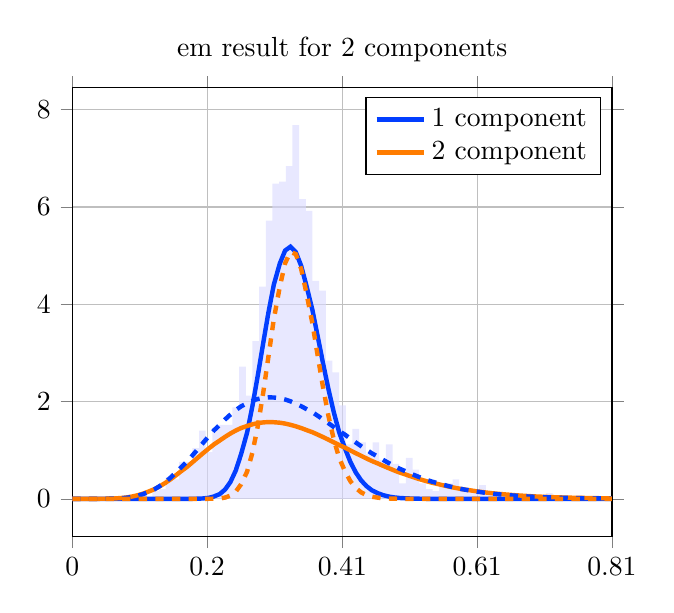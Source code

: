 \begin{tikzpicture}
\begin{axis}[title={em result for 2 components}, yticklabel style={/pgf/number format/fixed,
            /pgf/number format/precision=3}, grid={major}, yminorgrids={true}, tick align={outside}, xtick={0.0,0.202,0.405,0.607,0.809}, xmin={0.0}, xmax={0.809}, scaled y ticks={false}]
    \addplot[ybar interval, fill={blue!15}, forget plot, opacity={0.6}, draw={none}, bar width={5.0e-6}]
        table[row sep={\\}]
        {
            \\
            0.04  0.04  \\
            0.05  0.0  \\
            0.06  0.0  \\
            0.07  0.04  \\
            0.08  0.0  \\
            0.09  0.04  \\
            0.1  0.04  \\
            0.11  0.04  \\
            0.12  0.16  \\
            0.13  0.2  \\
            0.14  0.44  \\
            0.15  0.4  \\
            0.16  0.76  \\
            0.17  0.76  \\
            0.18  1.04  \\
            0.19  1.4  \\
            0.2  0.96  \\
            0.21  1.44  \\
            0.22  1.52  \\
            0.23  1.52  \\
            0.24  1.88  \\
            0.25  2.72  \\
            0.26  2.12  \\
            0.27  3.24  \\
            0.28  4.36  \\
            0.29  5.72  \\
            0.3  6.48  \\
            0.31  6.52  \\
            0.32  6.84  \\
            0.33  7.68  \\
            0.34  6.16  \\
            0.35  5.92  \\
            0.36  4.48  \\
            0.37  4.28  \\
            0.38  2.84  \\
            0.39  2.6  \\
            0.4  1.92  \\
            0.41  1.12  \\
            0.42  1.44  \\
            0.43  1.16  \\
            0.44  0.92  \\
            0.45  1.16  \\
            0.46  0.8  \\
            0.47  1.12  \\
            0.48  0.72  \\
            0.49  0.32  \\
            0.5  0.84  \\
            0.51  0.6  \\
            0.52  0.32  \\
            0.53  0.2  \\
            0.54  0.16  \\
            0.55  0.24  \\
            0.56  0.32  \\
            0.57  0.4  \\
            0.58  0.2  \\
            0.59  0.16  \\
            0.6  0.2  \\
            0.61  0.28  \\
            0.62  0.12  \\
            0.63  0.04  \\
            0.64  0.08  \\
            0.65  0.12  \\
            0.66  0.04  \\
            0.67  0.08  \\
            0.68  0.0  \\
            0.69  0.08  \\
            0.7  0.0  \\
            0.71  0.12  \\
            0.72  0.0  \\
            0.73  0.04  \\
            0.74  0.0  \\
            0.75  0.0  \\
            0.76  0.0  \\
            0.77  0.0  \\
            0.78  0.0  \\
            0.79  0.0  \\
            0.8  0.04  \\
            0.81  0.0  \\
        }
        ;
    \addplot[style={{ultra thick}}, color={rgb,1:red,0.008;green,0.243;blue,1.0}]
        table[row sep={\\}]
        {
            \\
            0.0  0.0  \\
            0.008  2.039e-69  \\
            0.016  2.569e-52  \\
            0.025  1.402e-42  \\
            0.033  7.391e-36  \\
            0.041  8.687e-31  \\
            0.049  9.207e-27  \\
            0.057  1.855e-23  \\
            0.065  1.109e-20  \\
            0.074  2.619e-18  \\
            0.082  2.975e-16  \\
            0.09  1.869e-14  \\
            0.098  7.201e-13  \\
            0.106  1.84e-11  \\
            0.114  3.313e-10  \\
            0.123  4.413e-9  \\
            0.131  4.521e-8  \\
            0.139  3.678e-7  \\
            0.147  2.439e-6  \\
            0.155  1.348e-5  \\
            0.163  6.326e-5  \\
            0.172  0.0  \\
            0.18  0.001  \\
            0.188  0.003  \\
            0.196  0.008  \\
            0.204  0.02  \\
            0.212  0.047  \\
            0.221  0.098  \\
            0.229  0.191  \\
            0.237  0.346  \\
            0.245  0.582  \\
            0.253  0.919  \\
            0.262  1.362  \\
            0.27  1.908  \\
            0.278  2.531  \\
            0.286  3.19  \\
            0.294  3.832  \\
            0.302  4.399  \\
            0.311  4.836  \\
            0.319  5.104  \\
            0.327  5.183  \\
            0.335  5.072  \\
            0.343  4.793  \\
            0.351  4.38  \\
            0.36  3.877  \\
            0.368  3.329  \\
            0.376  2.776  \\
            0.384  2.251  \\
            0.392  1.778  \\
            0.4  1.369  \\
            0.409  1.028  \\
            0.417  0.754  \\
            0.425  0.541  \\
            0.433  0.379  \\
            0.441  0.261  \\
            0.449  0.176  \\
            0.458  0.116  \\
            0.466  0.075  \\
            0.474  0.048  \\
            0.482  0.03  \\
            0.49  0.018  \\
            0.499  0.011  \\
            0.507  0.007  \\
            0.515  0.004  \\
            0.523  0.002  \\
            0.531  0.001  \\
            0.539  0.001  \\
            0.548  0.0  \\
            0.556  0.0  \\
            0.564  0.0  \\
            0.572  6.251e-5  \\
            0.58  3.293e-5  \\
            0.588  1.715e-5  \\
            0.597  8.827e-6  \\
            0.605  4.494e-6  \\
            0.613  2.264e-6  \\
            0.621  1.128e-6  \\
            0.629  5.567e-7  \\
            0.637  2.719e-7  \\
            0.646  1.316e-7  \\
            0.654  6.305e-8  \\
            0.662  2.994e-8  \\
            0.67  1.409e-8  \\
            0.678  6.572e-9  \\
            0.686  3.04e-9  \\
            0.695  1.394e-9  \\
            0.703  6.343e-10  \\
            0.711  2.863e-10  \\
            0.719  1.282e-10  \\
            0.727  5.697e-11  \\
            0.735  2.513e-11  \\
            0.744  1.101e-11  \\
            0.752  4.786e-12  \\
            0.76  2.067e-12  \\
            0.768  8.864e-13  \\
            0.776  3.776e-13  \\
            0.785  1.598e-13  \\
            0.793  6.722e-14  \\
            0.801  2.809e-14  \\
            0.809  1.167e-14  \\
        }
        ;
    \addlegendentry {1 component}
    \addplot[style={{ultra thick}}, color={rgb,1:red,1.0;green,0.486;blue,0.0}]
        table[row sep={\\}]
        {
            \\
            0.0  0.0  \\
            0.008  1.684e-8  \\
            0.016  1.793e-6  \\
            0.025  2.538e-5  \\
            0.033  0.0  \\
            0.041  0.001  \\
            0.049  0.002  \\
            0.057  0.004  \\
            0.065  0.009  \\
            0.074  0.018  \\
            0.082  0.03  \\
            0.09  0.049  \\
            0.098  0.074  \\
            0.106  0.107  \\
            0.114  0.148  \\
            0.123  0.198  \\
            0.131  0.257  \\
            0.139  0.324  \\
            0.147  0.399  \\
            0.155  0.48  \\
            0.163  0.567  \\
            0.172  0.657  \\
            0.18  0.751  \\
            0.188  0.845  \\
            0.196  0.938  \\
            0.204  1.029  \\
            0.212  1.116  \\
            0.221  1.199  \\
            0.229  1.274  \\
            0.237  1.343  \\
            0.245  1.404  \\
            0.253  1.456  \\
            0.262  1.498  \\
            0.27  1.532  \\
            0.278  1.556  \\
            0.286  1.571  \\
            0.294  1.578  \\
            0.302  1.575  \\
            0.311  1.565  \\
            0.319  1.547  \\
            0.327  1.522  \\
            0.335  1.491  \\
            0.343  1.455  \\
            0.351  1.414  \\
            0.36  1.369  \\
            0.368  1.32  \\
            0.376  1.269  \\
            0.384  1.216  \\
            0.392  1.161  \\
            0.4  1.106  \\
            0.409  1.05  \\
            0.417  0.994  \\
            0.425  0.938  \\
            0.433  0.884  \\
            0.441  0.83  \\
            0.449  0.778  \\
            0.458  0.727  \\
            0.466  0.678  \\
            0.474  0.632  \\
            0.482  0.587  \\
            0.49  0.544  \\
            0.499  0.503  \\
            0.507  0.465  \\
            0.515  0.428  \\
            0.523  0.394  \\
            0.531  0.362  \\
            0.539  0.332  \\
            0.548  0.304  \\
            0.556  0.278  \\
            0.564  0.254  \\
            0.572  0.231  \\
            0.58  0.21  \\
            0.588  0.191  \\
            0.597  0.174  \\
            0.605  0.157  \\
            0.613  0.142  \\
            0.621  0.129  \\
            0.629  0.116  \\
            0.637  0.105  \\
            0.646  0.094  \\
            0.654  0.085  \\
            0.662  0.076  \\
            0.67  0.069  \\
            0.678  0.062  \\
            0.686  0.055  \\
            0.695  0.049  \\
            0.703  0.044  \\
            0.711  0.039  \\
            0.719  0.035  \\
            0.727  0.031  \\
            0.735  0.028  \\
            0.744  0.025  \\
            0.752  0.022  \\
            0.76  0.02  \\
            0.768  0.018  \\
            0.776  0.016  \\
            0.785  0.014  \\
            0.793  0.012  \\
            0.801  0.011  \\
            0.809  0.01  \\
        }
        ;
    \addlegendentry {2 component}
    \addplot[style={{ultra thick, dashed}}, color={rgb,1:red,0.008;green,0.243;blue,1.0}]
        table[row sep={\\}]
        {
            \\
            0.0  0.0  \\
            0.008  1.671e-9  \\
            0.016  3.43e-7  \\
            0.025  7.05e-6  \\
            0.033  5.648e-5  \\
            0.041  0.0  \\
            0.049  0.001  \\
            0.057  0.003  \\
            0.065  0.006  \\
            0.074  0.012  \\
            0.082  0.023  \\
            0.09  0.039  \\
            0.098  0.063  \\
            0.106  0.096  \\
            0.114  0.14  \\
            0.123  0.195  \\
            0.131  0.262  \\
            0.139  0.341  \\
            0.147  0.433  \\
            0.155  0.535  \\
            0.163  0.646  \\
            0.172  0.766  \\
            0.18  0.891  \\
            0.188  1.02  \\
            0.196  1.15  \\
            0.204  1.278  \\
            0.212  1.403  \\
            0.221  1.522  \\
            0.229  1.632  \\
            0.237  1.733  \\
            0.245  1.823  \\
            0.253  1.901  \\
            0.262  1.965  \\
            0.27  2.016  \\
            0.278  2.053  \\
            0.286  2.076  \\
            0.294  2.086  \\
            0.302  2.083  \\
            0.311  2.068  \\
            0.319  2.042  \\
            0.327  2.005  \\
            0.335  1.959  \\
            0.343  1.905  \\
            0.351  1.845  \\
            0.36  1.778  \\
            0.368  1.707  \\
            0.376  1.632  \\
            0.384  1.555  \\
            0.392  1.476  \\
            0.4  1.396  \\
            0.409  1.316  \\
            0.417  1.236  \\
            0.425  1.158  \\
            0.433  1.082  \\
            0.441  1.007  \\
            0.449  0.936  \\
            0.458  0.867  \\
            0.466  0.801  \\
            0.474  0.738  \\
            0.482  0.679  \\
            0.49  0.623  \\
            0.499  0.57  \\
            0.507  0.521  \\
            0.515  0.475  \\
            0.523  0.432  \\
            0.531  0.392  \\
            0.539  0.355  \\
            0.548  0.321  \\
            0.556  0.29  \\
            0.564  0.261  \\
            0.572  0.235  \\
            0.58  0.211  \\
            0.588  0.19  \\
            0.597  0.17  \\
            0.605  0.152  \\
            0.613  0.136  \\
            0.621  0.121  \\
            0.629  0.108  \\
            0.637  0.096  \\
            0.646  0.085  \\
            0.654  0.075  \\
            0.662  0.067  \\
            0.67  0.059  \\
            0.678  0.052  \\
            0.686  0.046  \\
            0.695  0.041  \\
            0.703  0.036  \\
            0.711  0.031  \\
            0.719  0.028  \\
            0.727  0.024  \\
            0.735  0.021  \\
            0.744  0.019  \\
            0.752  0.016  \\
            0.76  0.014  \\
            0.768  0.012  \\
            0.776  0.011  \\
            0.785  0.009  \\
            0.793  0.008  \\
            0.801  0.007  \\
            0.809  0.006  \\
        }
        ;
    \addplot[style={{ultra thick, dashed}}, color={rgb,1:red,1.0;green,0.486;blue,0.0}]
        table[row sep={\\}]
        {
            \\
            0.0  0.0  \\
            0.008  3.123e-105  \\
            0.016  2.128e-79  \\
            0.025  1.101e-64  \\
            0.033  1.596e-54  \\
            0.041  7.41e-47  \\
            0.049  9.093e-41  \\
            0.057  9.093e-36  \\
            0.065  1.451e-31  \\
            0.074  5.702e-28  \\
            0.082  7.416e-25  \\
            0.09  3.943e-22  \\
            0.098  1.002e-19  \\
            0.106  1.369e-17  \\
            0.114  1.103e-15  \\
            0.123  5.636e-14  \\
            0.131  1.938e-12  \\
            0.139  4.702e-11  \\
            0.147  8.381e-10  \\
            0.155  1.135e-8  \\
            0.163  1.2e-7  \\
            0.172  1.016e-6  \\
            0.18  7.024e-6  \\
            0.188  4.041e-5  \\
            0.196  0.0  \\
            0.204  0.001  \\
            0.212  0.003  \\
            0.221  0.009  \\
            0.229  0.026  \\
            0.237  0.066  \\
            0.245  0.147  \\
            0.253  0.3  \\
            0.262  0.558  \\
            0.27  0.95  \\
            0.278  1.491  \\
            0.286  2.165  \\
            0.294  2.925  \\
            0.302  3.689  \\
            0.311  4.359  \\
            0.319  4.844  \\
            0.327  5.076  \\
            0.335  5.031  \\
            0.343  4.729  \\
            0.351  4.227  \\
            0.36  3.601  \\
            0.368  2.929  \\
            0.376  2.28  \\
            0.384  1.702  \\
            0.392  1.22  \\
            0.4  0.842  \\
            0.409  0.56  \\
            0.417  0.359  \\
            0.425  0.222  \\
            0.433  0.133  \\
            0.441  0.078  \\
            0.449  0.044  \\
            0.458  0.024  \\
            0.466  0.013  \\
            0.474  0.007  \\
            0.482  0.003  \\
            0.49  0.002  \\
            0.499  0.001  \\
            0.507  0.0  \\
            0.515  0.0  \\
            0.523  7.478e-5  \\
            0.531  3.272e-5  \\
            0.539  1.402e-5  \\
            0.548  5.883e-6  \\
            0.556  2.421e-6  \\
            0.564  9.772e-7  \\
            0.572  3.871e-7  \\
            0.58  1.506e-7  \\
            0.588  5.757e-8  \\
            0.597  2.163e-8  \\
            0.605  7.993e-9  \\
            0.613  2.906e-9  \\
            0.621  1.04e-9  \\
            0.629  3.664e-10  \\
            0.637  1.272e-10  \\
            0.646  4.351e-11  \\
            0.654  1.467e-11  \\
            0.662  4.88e-12  \\
            0.67  1.601e-12  \\
            0.678  5.184e-13  \\
            0.686  1.657e-13  \\
            0.695  5.229e-14  \\
            0.703  1.63e-14  \\
            0.711  5.021e-15  \\
            0.719  1.529e-15  \\
            0.727  4.6e-16  \\
            0.735  1.369e-16  \\
            0.744  4.029e-17  \\
            0.752  1.173e-17  \\
            0.76  3.381e-18  \\
            0.768  9.641e-19  \\
            0.776  2.722e-19  \\
            0.785  7.609e-20  \\
            0.793  2.107e-20  \\
            0.801  5.778e-21  \\
            0.809  1.57e-21  \\
        }
        ;
\end{axis}
\end{tikzpicture}
